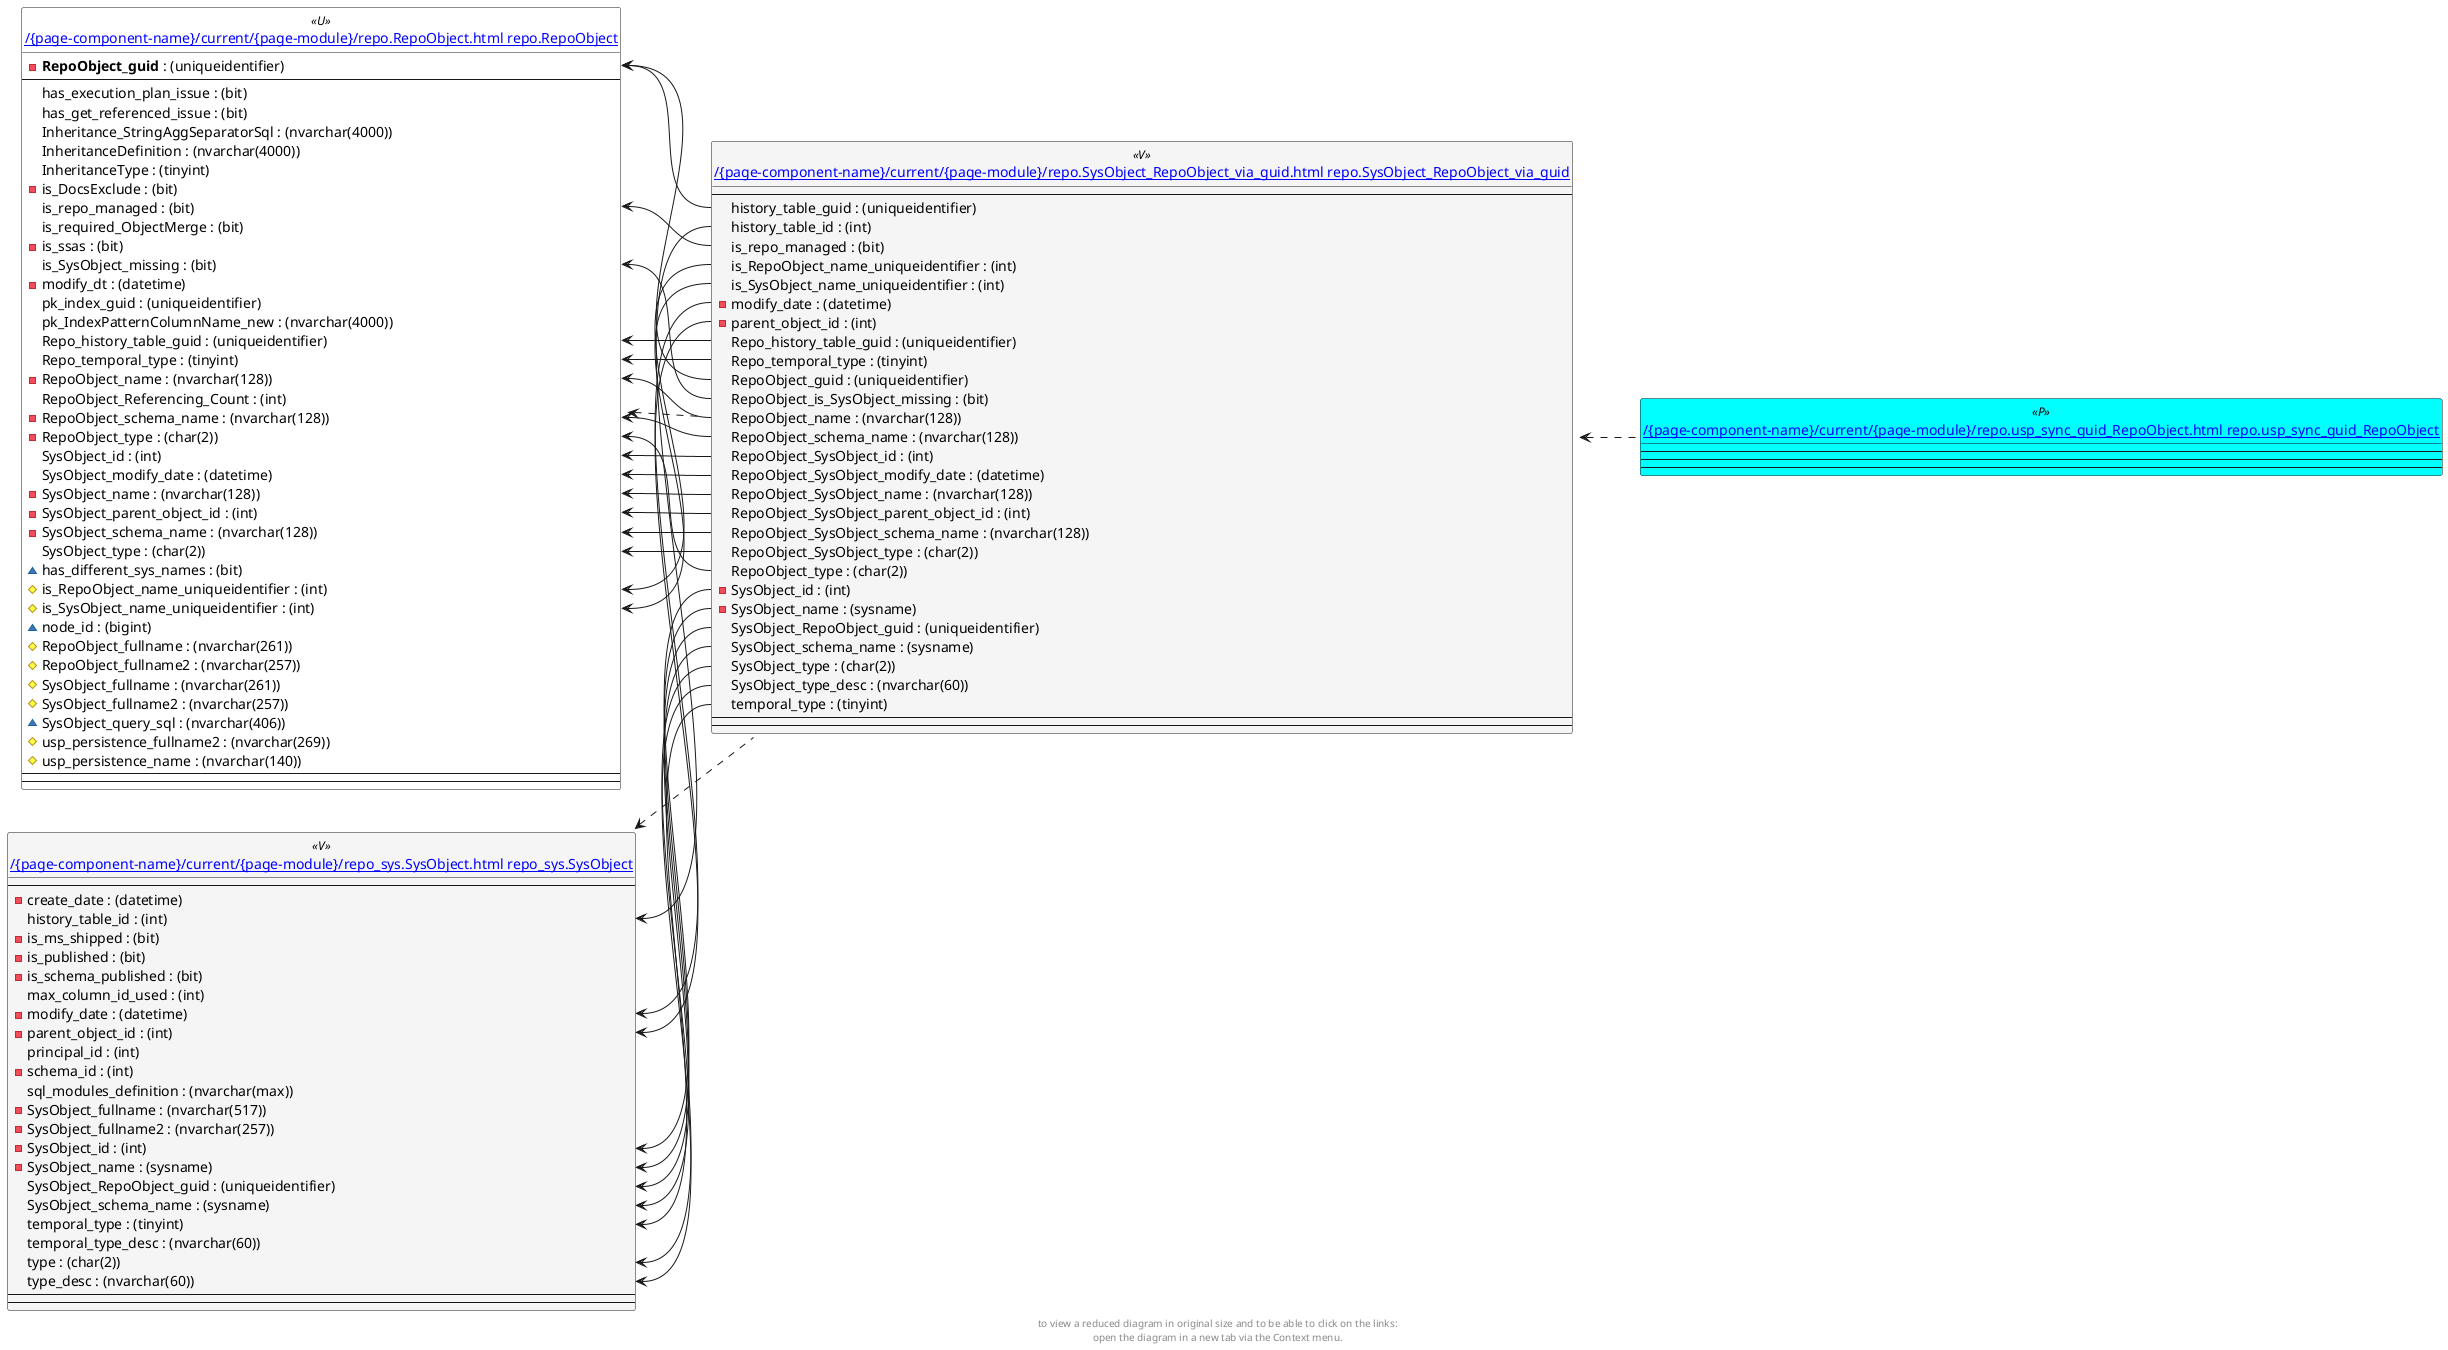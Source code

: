 @startuml
left to right direction
'top to bottom direction
hide circle
'avoide "." issues:
set namespaceSeparator none


skinparam class {
  BackgroundColor White
  BackgroundColor<<FN>> Yellow
  BackgroundColor<<FS>> Yellow
  BackgroundColor<<FT>> LightGray
  BackgroundColor<<IF>> Yellow
  BackgroundColor<<IS>> Yellow
  BackgroundColor<<P>> Aqua
  BackgroundColor<<PC>> Aqua
  BackgroundColor<<SN>> Yellow
  BackgroundColor<<SO>> SlateBlue
  BackgroundColor<<TF>> LightGray
  BackgroundColor<<TR>> Tomato
  BackgroundColor<<U>> White
  BackgroundColor<<V>> WhiteSmoke
  BackgroundColor<<X>> Aqua
}


entity "[[{site-url}/{page-component-name}/current/{page-module}/repo.RepoObject.html repo.RepoObject]]" as repo.RepoObject << U >> {
  - **RepoObject_guid** : (uniqueidentifier)
  --
  has_execution_plan_issue : (bit)
  has_get_referenced_issue : (bit)
  Inheritance_StringAggSeparatorSql : (nvarchar(4000))
  InheritanceDefinition : (nvarchar(4000))
  InheritanceType : (tinyint)
  - is_DocsExclude : (bit)
  is_repo_managed : (bit)
  is_required_ObjectMerge : (bit)
  - is_ssas : (bit)
  is_SysObject_missing : (bit)
  - modify_dt : (datetime)
  pk_index_guid : (uniqueidentifier)
  pk_IndexPatternColumnName_new : (nvarchar(4000))
  Repo_history_table_guid : (uniqueidentifier)
  Repo_temporal_type : (tinyint)
  - RepoObject_name : (nvarchar(128))
  RepoObject_Referencing_Count : (int)
  - RepoObject_schema_name : (nvarchar(128))
  - RepoObject_type : (char(2))
  SysObject_id : (int)
  SysObject_modify_date : (datetime)
  - SysObject_name : (nvarchar(128))
  - SysObject_parent_object_id : (int)
  - SysObject_schema_name : (nvarchar(128))
  SysObject_type : (char(2))
  ~ has_different_sys_names : (bit)
  # is_RepoObject_name_uniqueidentifier : (int)
  # is_SysObject_name_uniqueidentifier : (int)
  ~ node_id : (bigint)
  # RepoObject_fullname : (nvarchar(261))
  # RepoObject_fullname2 : (nvarchar(257))
  # SysObject_fullname : (nvarchar(261))
  # SysObject_fullname2 : (nvarchar(257))
  ~ SysObject_query_sql : (nvarchar(406))
  # usp_persistence_fullname2 : (nvarchar(269))
  # usp_persistence_name : (nvarchar(140))
  --
  --
}

entity "[[{site-url}/{page-component-name}/current/{page-module}/repo.SysObject_RepoObject_via_guid.html repo.SysObject_RepoObject_via_guid]]" as repo.SysObject_RepoObject_via_guid << V >> {
  --
  history_table_guid : (uniqueidentifier)
  history_table_id : (int)
  is_repo_managed : (bit)
  is_RepoObject_name_uniqueidentifier : (int)
  is_SysObject_name_uniqueidentifier : (int)
  - modify_date : (datetime)
  - parent_object_id : (int)
  Repo_history_table_guid : (uniqueidentifier)
  Repo_temporal_type : (tinyint)
  RepoObject_guid : (uniqueidentifier)
  RepoObject_is_SysObject_missing : (bit)
  RepoObject_name : (nvarchar(128))
  RepoObject_schema_name : (nvarchar(128))
  RepoObject_SysObject_id : (int)
  RepoObject_SysObject_modify_date : (datetime)
  RepoObject_SysObject_name : (nvarchar(128))
  RepoObject_SysObject_parent_object_id : (int)
  RepoObject_SysObject_schema_name : (nvarchar(128))
  RepoObject_SysObject_type : (char(2))
  RepoObject_type : (char(2))
  - SysObject_id : (int)
  - SysObject_name : (sysname)
  SysObject_RepoObject_guid : (uniqueidentifier)
  SysObject_schema_name : (sysname)
  SysObject_type : (char(2))
  SysObject_type_desc : (nvarchar(60))
  temporal_type : (tinyint)
  --
  --
}

entity "[[{site-url}/{page-component-name}/current/{page-module}/repo.usp_sync_guid_RepoObject.html repo.usp_sync_guid_RepoObject]]" as repo.usp_sync_guid_RepoObject << P >> {
  --
  --
  --
}

entity "[[{site-url}/{page-component-name}/current/{page-module}/repo_sys.SysObject.html repo_sys.SysObject]]" as repo_sys.SysObject << V >> {
  --
  - create_date : (datetime)
  history_table_id : (int)
  - is_ms_shipped : (bit)
  - is_published : (bit)
  - is_schema_published : (bit)
  max_column_id_used : (int)
  - modify_date : (datetime)
  - parent_object_id : (int)
  principal_id : (int)
  - schema_id : (int)
  sql_modules_definition : (nvarchar(max))
  - SysObject_fullname : (nvarchar(517))
  - SysObject_fullname2 : (nvarchar(257))
  - SysObject_id : (int)
  - SysObject_name : (sysname)
  SysObject_RepoObject_guid : (uniqueidentifier)
  SysObject_schema_name : (sysname)
  temporal_type : (tinyint)
  temporal_type_desc : (nvarchar(60))
  type : (char(2))
  type_desc : (nvarchar(60))
  --
  --
}

repo.RepoObject <.. repo.SysObject_RepoObject_via_guid
repo.SysObject_RepoObject_via_guid <.. repo.usp_sync_guid_RepoObject
repo_sys.SysObject <.. repo.SysObject_RepoObject_via_guid
repo.RepoObject::is_repo_managed <-- repo.SysObject_RepoObject_via_guid::is_repo_managed
repo.RepoObject::is_RepoObject_name_uniqueidentifier <-- repo.SysObject_RepoObject_via_guid::is_RepoObject_name_uniqueidentifier
repo.RepoObject::is_SysObject_missing <-- repo.SysObject_RepoObject_via_guid::RepoObject_is_SysObject_missing
repo.RepoObject::is_SysObject_name_uniqueidentifier <-- repo.SysObject_RepoObject_via_guid::is_SysObject_name_uniqueidentifier
repo.RepoObject::Repo_history_table_guid <-- repo.SysObject_RepoObject_via_guid::Repo_history_table_guid
repo.RepoObject::Repo_temporal_type <-- repo.SysObject_RepoObject_via_guid::Repo_temporal_type
repo.RepoObject::RepoObject_guid <-- repo.SysObject_RepoObject_via_guid::history_table_guid
repo.RepoObject::RepoObject_guid <-- repo.SysObject_RepoObject_via_guid::RepoObject_guid
repo.RepoObject::RepoObject_name <-- repo.SysObject_RepoObject_via_guid::RepoObject_name
repo.RepoObject::RepoObject_schema_name <-- repo.SysObject_RepoObject_via_guid::RepoObject_schema_name
repo.RepoObject::RepoObject_type <-- repo.SysObject_RepoObject_via_guid::RepoObject_type
repo.RepoObject::SysObject_id <-- repo.SysObject_RepoObject_via_guid::RepoObject_SysObject_id
repo.RepoObject::SysObject_modify_date <-- repo.SysObject_RepoObject_via_guid::RepoObject_SysObject_modify_date
repo.RepoObject::SysObject_name <-- repo.SysObject_RepoObject_via_guid::RepoObject_SysObject_name
repo.RepoObject::SysObject_parent_object_id <-- repo.SysObject_RepoObject_via_guid::RepoObject_SysObject_parent_object_id
repo.RepoObject::SysObject_schema_name <-- repo.SysObject_RepoObject_via_guid::RepoObject_SysObject_schema_name
repo.RepoObject::SysObject_type <-- repo.SysObject_RepoObject_via_guid::RepoObject_SysObject_type
repo_sys.SysObject::history_table_id <-- repo.SysObject_RepoObject_via_guid::history_table_id
repo_sys.SysObject::modify_date <-- repo.SysObject_RepoObject_via_guid::modify_date
repo_sys.SysObject::parent_object_id <-- repo.SysObject_RepoObject_via_guid::parent_object_id
repo_sys.SysObject::SysObject_id <-- repo.SysObject_RepoObject_via_guid::SysObject_id
repo_sys.SysObject::SysObject_name <-- repo.SysObject_RepoObject_via_guid::SysObject_name
repo_sys.SysObject::SysObject_RepoObject_guid <-- repo.SysObject_RepoObject_via_guid::SysObject_RepoObject_guid
repo_sys.SysObject::SysObject_schema_name <-- repo.SysObject_RepoObject_via_guid::SysObject_schema_name
repo_sys.SysObject::temporal_type <-- repo.SysObject_RepoObject_via_guid::temporal_type
repo_sys.SysObject::type <-- repo.SysObject_RepoObject_via_guid::SysObject_type
repo_sys.SysObject::type_desc <-- repo.SysObject_RepoObject_via_guid::SysObject_type_desc
footer
to view a reduced diagram in original size and to be able to click on the links:
open the diagram in a new tab via the Context menu.
end footer

@enduml

